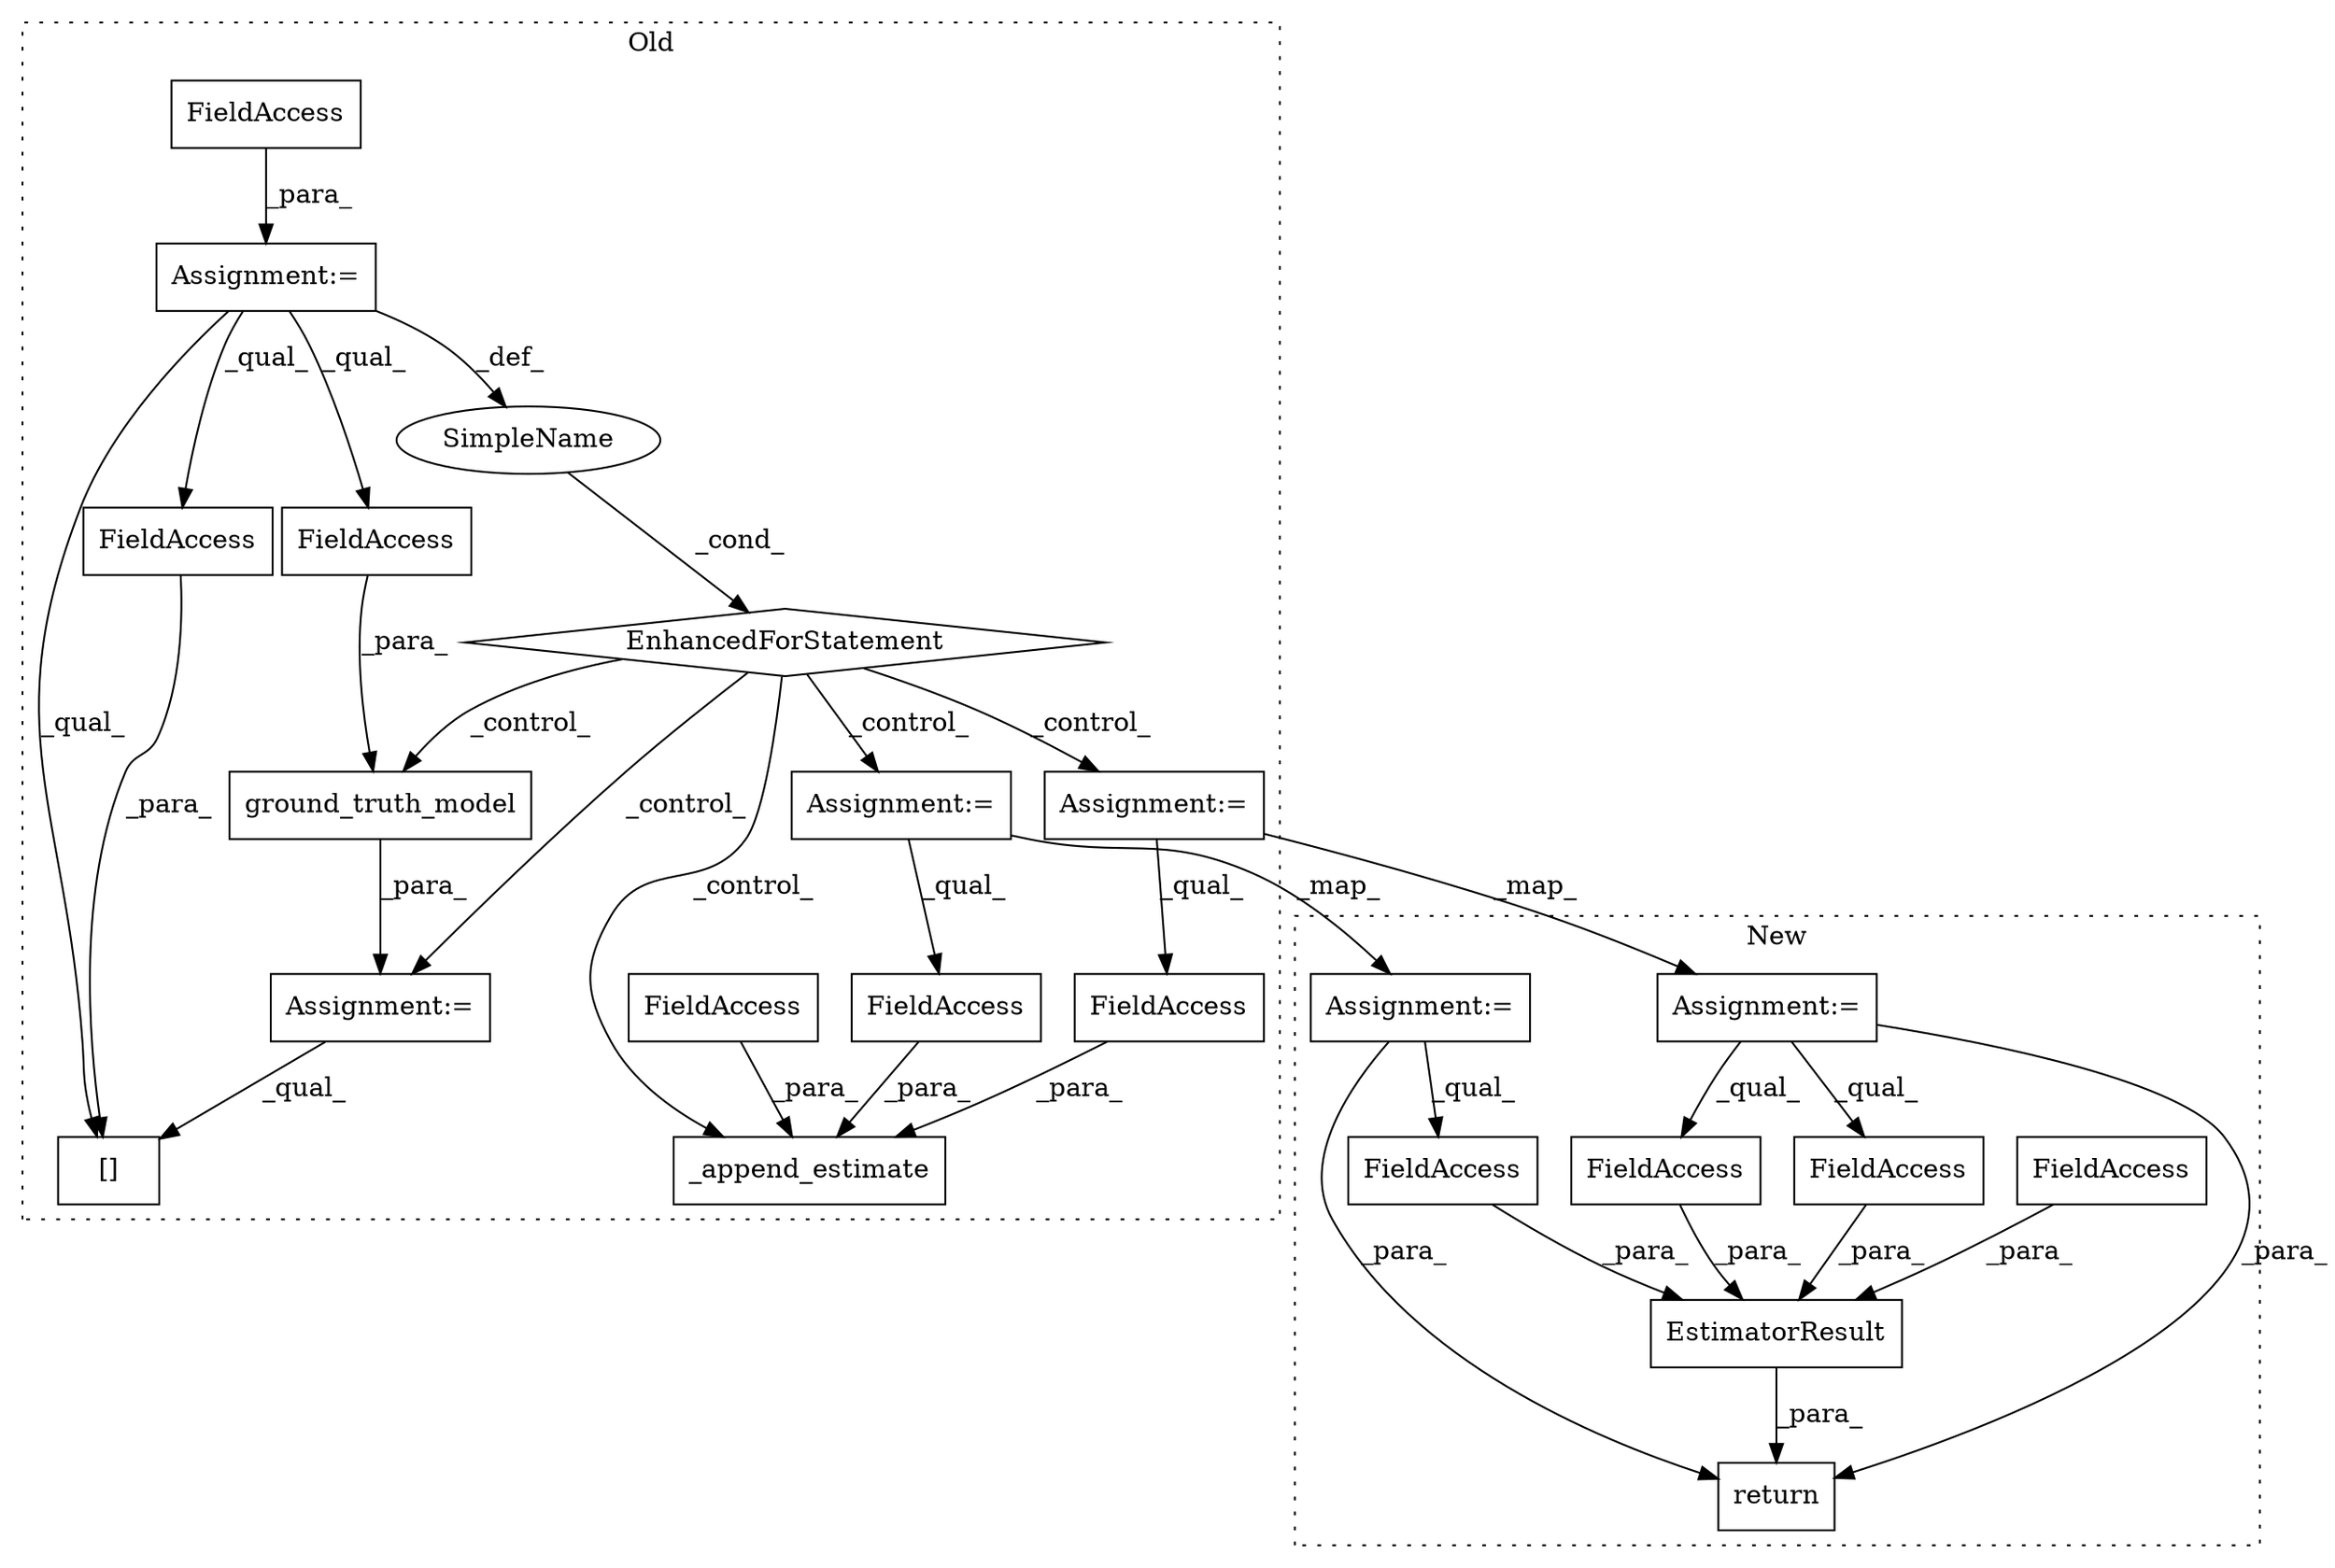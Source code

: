 digraph G {
subgraph cluster0 {
1 [label="EnhancedForStatement" a="70" s="1710,1783" l="53,2" shape="diamond"];
7 [label="SimpleName" a="42" s="1767" l="3" shape="ellipse"];
8 [label="Assignment:=" a="7" s="2156" l="1" shape="box"];
9 [label="ground_truth_model" a="32" s="2163,2196" l="19,1" shape="box"];
10 [label="FieldAccess" a="22" s="2182" l="14" shape="box"];
11 [label="[]" a="2" s="2221,2249" l="8,1" shape="box"];
12 [label="FieldAccess" a="22" s="2229" l="20" shape="box"];
13 [label="_append_estimate" a="32" s="2272,2344" l="17,1" shape="box"];
14 [label="FieldAccess" a="22" s="2308" l="18" shape="box"];
15 [label="FieldAccess" a="22" s="2289" l="18" shape="box"];
16 [label="FieldAccess" a="22" s="2327" l="17" shape="box"];
17 [label="Assignment:=" a="7" s="1803" l="1" shape="box"];
20 [label="Assignment:=" a="7" s="1838" l="1" shape="box"];
21 [label="Assignment:=" a="7" s="1710,1783" l="53,2" shape="box"];
22 [label="FieldAccess" a="22" s="1773" l="10" shape="box"];
label = "Old";
style="dotted";
}
subgraph cluster1 {
2 [label="EstimatorResult" a="32" s="5780,5856" l="16,1" shape="box"];
3 [label="FieldAccess" a="22" s="5796" l="15" shape="box"];
4 [label="FieldAccess" a="22" s="5812" l="15" shape="box"];
5 [label="FieldAccess" a="22" s="5843" l="13" shape="box"];
6 [label="FieldAccess" a="22" s="5828" l="14" shape="box"];
18 [label="Assignment:=" a="7" s="5389" l="1" shape="box"];
19 [label="Assignment:=" a="7" s="5419" l="1" shape="box"];
23 [label="return" a="41" s="5773" l="7" shape="box"];
label = "New";
style="dotted";
}
1 -> 13 [label="_control_"];
1 -> 8 [label="_control_"];
1 -> 17 [label="_control_"];
1 -> 9 [label="_control_"];
1 -> 20 [label="_control_"];
2 -> 23 [label="_para_"];
3 -> 2 [label="_para_"];
4 -> 2 [label="_para_"];
5 -> 2 [label="_para_"];
6 -> 2 [label="_para_"];
7 -> 1 [label="_cond_"];
8 -> 11 [label="_qual_"];
9 -> 8 [label="_para_"];
10 -> 9 [label="_para_"];
12 -> 11 [label="_para_"];
14 -> 13 [label="_para_"];
15 -> 13 [label="_para_"];
16 -> 13 [label="_para_"];
17 -> 18 [label="_map_"];
17 -> 15 [label="_qual_"];
18 -> 23 [label="_para_"];
18 -> 3 [label="_qual_"];
19 -> 4 [label="_qual_"];
19 -> 23 [label="_para_"];
19 -> 5 [label="_qual_"];
20 -> 19 [label="_map_"];
20 -> 14 [label="_qual_"];
21 -> 7 [label="_def_"];
21 -> 11 [label="_qual_"];
21 -> 12 [label="_qual_"];
21 -> 10 [label="_qual_"];
22 -> 21 [label="_para_"];
}